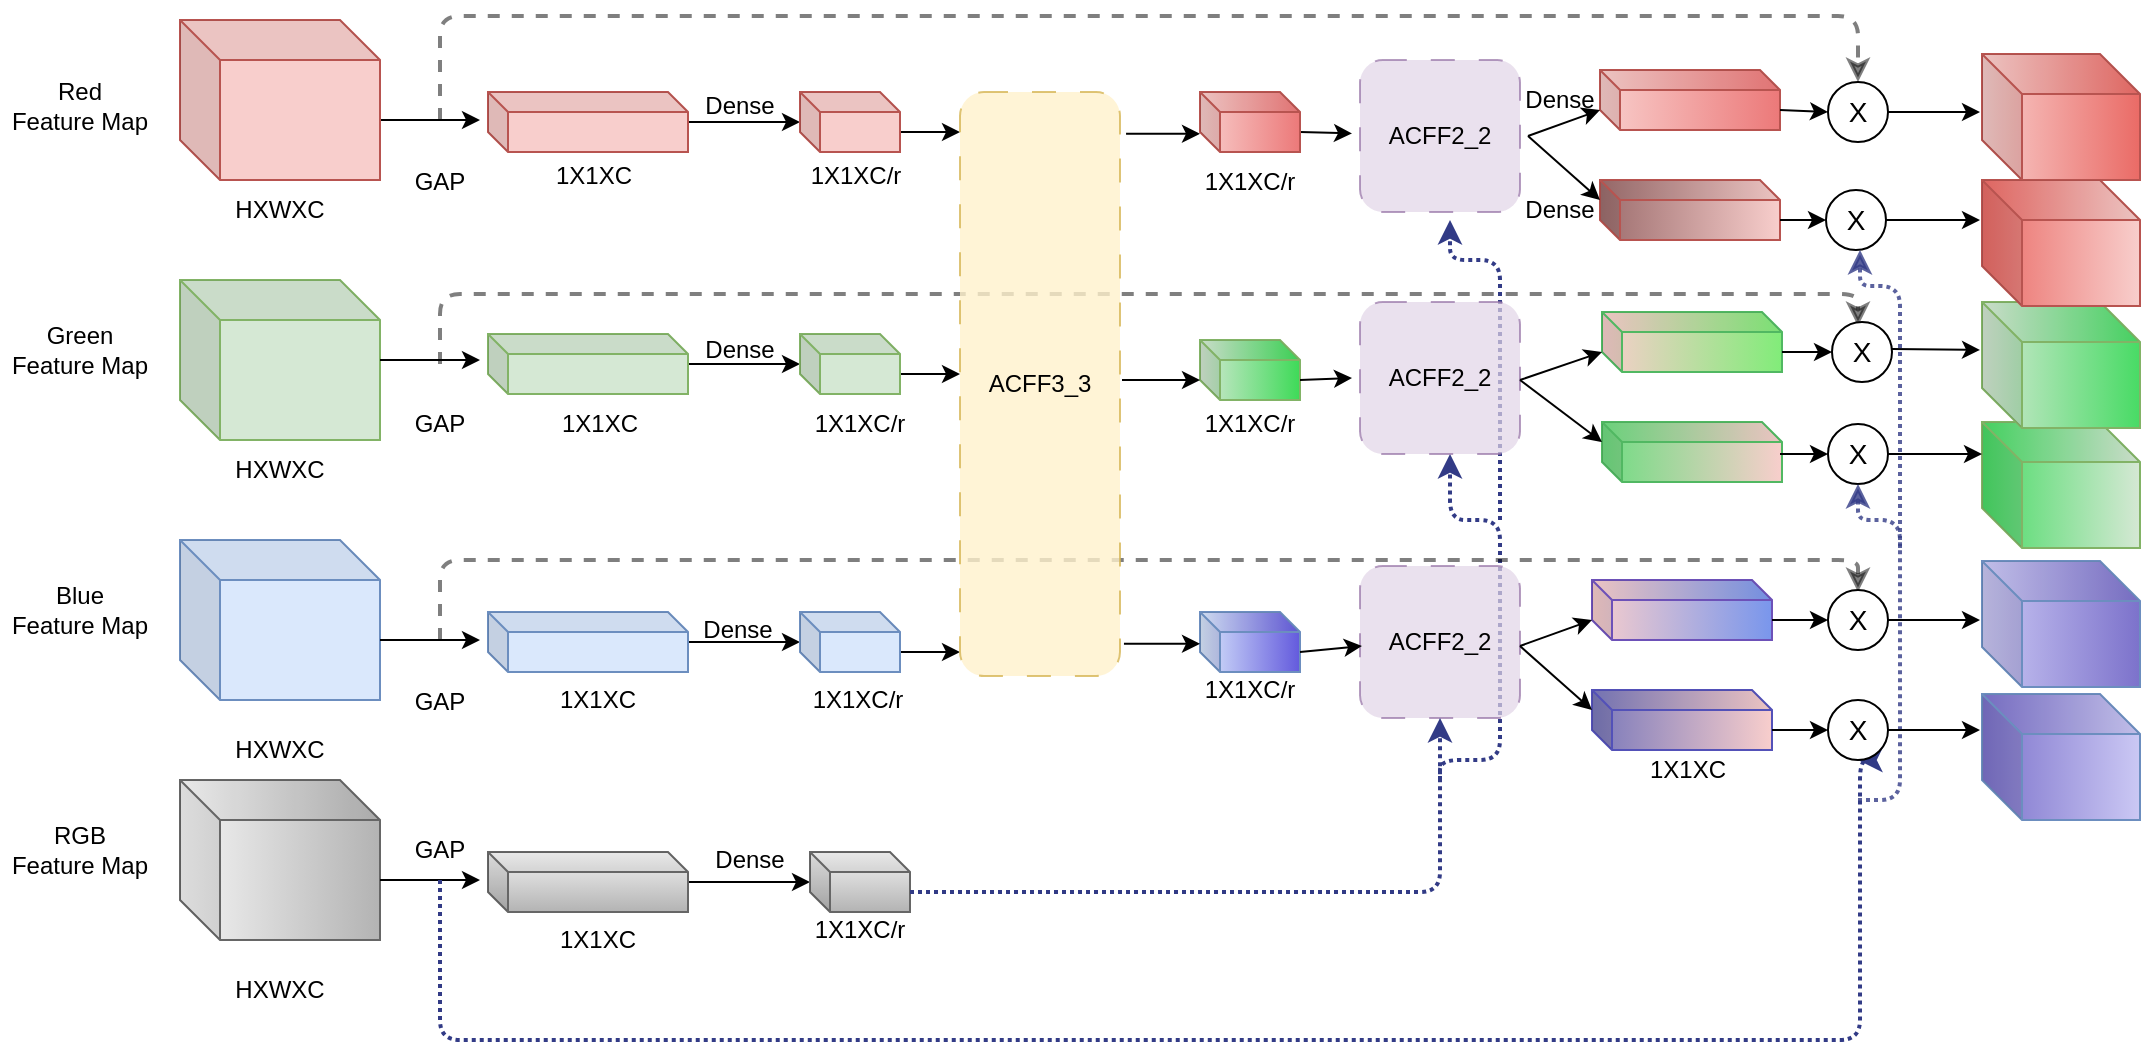 <mxfile version="23.1.5" type="github">
  <diagram name="第 1 页" id="zd1IdeoFLhocnZNeY3mb">
    <mxGraphModel dx="2607" dy="1404" grid="1" gridSize="10" guides="1" tooltips="1" connect="1" arrows="1" fold="1" page="1" pageScale="1" pageWidth="827" pageHeight="1169" math="0" shadow="0">
      <root>
        <mxCell id="0" />
        <mxCell id="1" parent="0" />
        <mxCell id="-HG8dhcyZj5N5Cw7C6Wl-196" value="" style="shape=cube;whiteSpace=wrap;html=1;boundedLbl=1;backgroundOutline=1;darkOpacity=0.05;darkOpacity2=0.1;fillColor=#cbc8f4;strokeColor=#6c8ebf;gradientDirection=west;gradientColor=#7c72cb;" parent="1" vertex="1">
          <mxGeometry x="1021" y="937" width="79" height="63" as="geometry" />
        </mxCell>
        <mxCell id="-HG8dhcyZj5N5Cw7C6Wl-195" value="" style="shape=cube;whiteSpace=wrap;html=1;boundedLbl=1;backgroundOutline=1;darkOpacity=0.05;darkOpacity2=0.1;fillColor=#d5e8d4;strokeColor=#82b366;gradientDirection=west;gradientColor=#48db65;" parent="1" vertex="1">
          <mxGeometry x="1021" y="801" width="79" height="63" as="geometry" />
        </mxCell>
        <mxCell id="-HG8dhcyZj5N5Cw7C6Wl-172" style="edgeStyle=orthogonalEdgeStyle;rounded=1;orthogonalLoop=1;jettySize=auto;html=1;elbow=vertical;endSize=6;strokeWidth=2;strokeColor=#323b86;entryX=0.5;entryY=1;entryDx=0;entryDy=0;dashed=1;dashPattern=1 1;" parent="1" edge="1">
          <mxGeometry relative="1" as="geometry">
            <mxPoint x="755" y="817" as="targetPoint" />
            <mxPoint x="750" y="980" as="sourcePoint" />
            <Array as="points">
              <mxPoint x="750" y="970" />
              <mxPoint x="780" y="970" />
              <mxPoint x="780" y="850" />
              <mxPoint x="755" y="850" />
            </Array>
          </mxGeometry>
        </mxCell>
        <mxCell id="-HG8dhcyZj5N5Cw7C6Wl-174" style="edgeStyle=orthogonalEdgeStyle;rounded=1;orthogonalLoop=1;jettySize=auto;html=1;elbow=vertical;endSize=6;strokeWidth=2;strokeColor=#323b86;dashed=1;dashPattern=1 1;" parent="1" edge="1">
          <mxGeometry relative="1" as="geometry">
            <mxPoint x="755" y="700" as="targetPoint" />
            <mxPoint x="780" y="850" as="sourcePoint" />
            <Array as="points">
              <mxPoint x="780" y="720" />
              <mxPoint x="755" y="720" />
            </Array>
          </mxGeometry>
        </mxCell>
        <mxCell id="-HG8dhcyZj5N5Cw7C6Wl-157" style="edgeStyle=orthogonalEdgeStyle;rounded=1;orthogonalLoop=1;jettySize=auto;html=1;elbow=vertical;entryX=0.5;entryY=0;entryDx=0;entryDy=0;dashed=1;endSize=6;strokeWidth=2;opacity=50;" parent="1" edge="1">
          <mxGeometry relative="1" as="geometry">
            <mxPoint x="959" y="886" as="targetPoint" />
            <mxPoint x="250" y="910" as="sourcePoint" />
            <Array as="points">
              <mxPoint x="250" y="870" />
              <mxPoint x="959" y="870" />
            </Array>
          </mxGeometry>
        </mxCell>
        <mxCell id="-HG8dhcyZj5N5Cw7C6Wl-156" style="edgeStyle=orthogonalEdgeStyle;rounded=1;orthogonalLoop=1;jettySize=auto;html=1;elbow=vertical;entryX=0.5;entryY=0;entryDx=0;entryDy=0;dashed=1;endSize=6;strokeWidth=2;opacity=50;" parent="1" edge="1">
          <mxGeometry relative="1" as="geometry">
            <mxPoint x="959" y="753" as="targetPoint" />
            <mxPoint x="250" y="772" as="sourcePoint" />
            <Array as="points">
              <mxPoint x="250" y="737" />
              <mxPoint x="959" y="737" />
            </Array>
          </mxGeometry>
        </mxCell>
        <mxCell id="-HG8dhcyZj5N5Cw7C6Wl-21" style="edgeStyle=orthogonalEdgeStyle;rounded=0;orthogonalLoop=1;jettySize=auto;html=1;exitX=0;exitY=0;exitDx=100;exitDy=50;exitPerimeter=0;" parent="1" source="-HG8dhcyZj5N5Cw7C6Wl-18" edge="1">
          <mxGeometry relative="1" as="geometry">
            <mxPoint x="270" y="650" as="targetPoint" />
          </mxGeometry>
        </mxCell>
        <mxCell id="-HG8dhcyZj5N5Cw7C6Wl-18" value="" style="shape=cube;whiteSpace=wrap;html=1;boundedLbl=1;backgroundOutline=1;darkOpacity=0.05;darkOpacity2=0.1;fillColor=#f8cecc;strokeColor=#b85450;" parent="1" vertex="1">
          <mxGeometry x="120" y="600" width="100" height="80" as="geometry" />
        </mxCell>
        <mxCell id="-HG8dhcyZj5N5Cw7C6Wl-19" value="" style="shape=cube;whiteSpace=wrap;html=1;boundedLbl=1;backgroundOutline=1;darkOpacity=0.05;darkOpacity2=0.1;fillColor=#d5e8d4;strokeColor=#82b366;" parent="1" vertex="1">
          <mxGeometry x="120" y="730" width="100" height="80" as="geometry" />
        </mxCell>
        <mxCell id="-HG8dhcyZj5N5Cw7C6Wl-20" value="" style="shape=cube;whiteSpace=wrap;html=1;boundedLbl=1;backgroundOutline=1;darkOpacity=0.05;darkOpacity2=0.1;fillColor=#dae8fc;strokeColor=#6c8ebf;" parent="1" vertex="1">
          <mxGeometry x="120" y="860" width="100" height="80" as="geometry" />
        </mxCell>
        <mxCell id="-HG8dhcyZj5N5Cw7C6Wl-23" style="edgeStyle=orthogonalEdgeStyle;rounded=0;orthogonalLoop=1;jettySize=auto;html=1;" parent="1" source="-HG8dhcyZj5N5Cw7C6Wl-19" edge="1">
          <mxGeometry relative="1" as="geometry">
            <mxPoint x="270" y="770" as="targetPoint" />
            <mxPoint x="230" y="660" as="sourcePoint" />
          </mxGeometry>
        </mxCell>
        <mxCell id="-HG8dhcyZj5N5Cw7C6Wl-24" style="edgeStyle=orthogonalEdgeStyle;rounded=0;orthogonalLoop=1;jettySize=auto;html=1;exitX=0;exitY=0;exitDx=100;exitDy=50;exitPerimeter=0;" parent="1" source="-HG8dhcyZj5N5Cw7C6Wl-20" edge="1">
          <mxGeometry relative="1" as="geometry">
            <mxPoint x="270" y="910" as="targetPoint" />
            <mxPoint x="230" y="780" as="sourcePoint" />
          </mxGeometry>
        </mxCell>
        <mxCell id="-HG8dhcyZj5N5Cw7C6Wl-29" value="" style="edgeStyle=orthogonalEdgeStyle;rounded=0;orthogonalLoop=1;jettySize=auto;html=1;" parent="1" source="-HG8dhcyZj5N5Cw7C6Wl-25" target="-HG8dhcyZj5N5Cw7C6Wl-28" edge="1">
          <mxGeometry relative="1" as="geometry" />
        </mxCell>
        <mxCell id="-HG8dhcyZj5N5Cw7C6Wl-25" value="" style="shape=cube;whiteSpace=wrap;html=1;boundedLbl=1;backgroundOutline=1;darkOpacity=0.05;darkOpacity2=0.1;fillColor=#f8cecc;strokeColor=#b85450;size=10;" parent="1" vertex="1">
          <mxGeometry x="274" y="636" width="100" height="30" as="geometry" />
        </mxCell>
        <mxCell id="-HG8dhcyZj5N5Cw7C6Wl-31" value="" style="edgeStyle=orthogonalEdgeStyle;rounded=0;orthogonalLoop=1;jettySize=auto;html=1;" parent="1" source="-HG8dhcyZj5N5Cw7C6Wl-26" target="-HG8dhcyZj5N5Cw7C6Wl-30" edge="1">
          <mxGeometry relative="1" as="geometry" />
        </mxCell>
        <mxCell id="-HG8dhcyZj5N5Cw7C6Wl-26" value="" style="shape=cube;whiteSpace=wrap;html=1;boundedLbl=1;backgroundOutline=1;darkOpacity=0.05;darkOpacity2=0.1;fillColor=#d5e8d4;strokeColor=#82b366;size=10;" parent="1" vertex="1">
          <mxGeometry x="274" y="757" width="100" height="30" as="geometry" />
        </mxCell>
        <mxCell id="-HG8dhcyZj5N5Cw7C6Wl-33" value="" style="edgeStyle=orthogonalEdgeStyle;rounded=0;orthogonalLoop=1;jettySize=auto;html=1;" parent="1" source="-HG8dhcyZj5N5Cw7C6Wl-27" target="-HG8dhcyZj5N5Cw7C6Wl-32" edge="1">
          <mxGeometry relative="1" as="geometry" />
        </mxCell>
        <mxCell id="-HG8dhcyZj5N5Cw7C6Wl-27" value="" style="shape=cube;whiteSpace=wrap;html=1;boundedLbl=1;backgroundOutline=1;darkOpacity=0.05;darkOpacity2=0.1;fillColor=#dae8fc;strokeColor=#6c8ebf;size=10;" parent="1" vertex="1">
          <mxGeometry x="274" y="896" width="100" height="30" as="geometry" />
        </mxCell>
        <mxCell id="-HG8dhcyZj5N5Cw7C6Wl-50" style="edgeStyle=orthogonalEdgeStyle;rounded=0;orthogonalLoop=1;jettySize=auto;html=1;exitX=0;exitY=0;exitDx=50;exitDy=20;exitPerimeter=0;" parent="1" source="-HG8dhcyZj5N5Cw7C6Wl-28" edge="1">
          <mxGeometry relative="1" as="geometry">
            <mxPoint x="510" y="656" as="targetPoint" />
          </mxGeometry>
        </mxCell>
        <mxCell id="-HG8dhcyZj5N5Cw7C6Wl-28" value="" style="shape=cube;whiteSpace=wrap;html=1;boundedLbl=1;backgroundOutline=1;darkOpacity=0.05;darkOpacity2=0.1;fillColor=#f8cecc;strokeColor=#b85450;size=10;" parent="1" vertex="1">
          <mxGeometry x="430" y="636" width="50" height="30" as="geometry" />
        </mxCell>
        <mxCell id="-HG8dhcyZj5N5Cw7C6Wl-51" style="edgeStyle=orthogonalEdgeStyle;rounded=0;orthogonalLoop=1;jettySize=auto;html=1;exitX=0;exitY=0;exitDx=50;exitDy=20;exitPerimeter=0;" parent="1" source="-HG8dhcyZj5N5Cw7C6Wl-30" edge="1">
          <mxGeometry relative="1" as="geometry">
            <mxPoint x="510" y="777" as="targetPoint" />
          </mxGeometry>
        </mxCell>
        <mxCell id="-HG8dhcyZj5N5Cw7C6Wl-30" value="" style="shape=cube;whiteSpace=wrap;html=1;boundedLbl=1;backgroundOutline=1;darkOpacity=0.05;darkOpacity2=0.1;fillColor=#d5e8d4;strokeColor=#82b366;size=10;" parent="1" vertex="1">
          <mxGeometry x="430" y="757" width="50" height="30" as="geometry" />
        </mxCell>
        <mxCell id="-HG8dhcyZj5N5Cw7C6Wl-54" style="edgeStyle=orthogonalEdgeStyle;rounded=0;orthogonalLoop=1;jettySize=auto;html=1;exitX=0;exitY=0;exitDx=50;exitDy=20;exitPerimeter=0;" parent="1" source="-HG8dhcyZj5N5Cw7C6Wl-32" edge="1">
          <mxGeometry relative="1" as="geometry">
            <mxPoint x="510" y="916" as="targetPoint" />
          </mxGeometry>
        </mxCell>
        <mxCell id="-HG8dhcyZj5N5Cw7C6Wl-32" value="" style="shape=cube;whiteSpace=wrap;html=1;boundedLbl=1;backgroundOutline=1;darkOpacity=0.05;darkOpacity2=0.1;fillColor=#dae8fc;strokeColor=#6c8ebf;size=10;" parent="1" vertex="1">
          <mxGeometry x="430" y="896" width="50" height="30" as="geometry" />
        </mxCell>
        <mxCell id="-HG8dhcyZj5N5Cw7C6Wl-34" value="Dense" style="text;strokeColor=none;align=center;fillColor=none;html=1;verticalAlign=middle;whiteSpace=wrap;rounded=0;" parent="1" vertex="1">
          <mxGeometry x="370" y="628" width="60" height="30" as="geometry" />
        </mxCell>
        <mxCell id="-HG8dhcyZj5N5Cw7C6Wl-35" value="Dense" style="text;strokeColor=none;align=center;fillColor=none;html=1;verticalAlign=middle;whiteSpace=wrap;rounded=0;" parent="1" vertex="1">
          <mxGeometry x="370" y="750" width="60" height="30" as="geometry" />
        </mxCell>
        <mxCell id="-HG8dhcyZj5N5Cw7C6Wl-36" value="Dense" style="text;strokeColor=none;align=center;fillColor=none;html=1;verticalAlign=middle;whiteSpace=wrap;rounded=0;" parent="1" vertex="1">
          <mxGeometry x="369" y="890" width="60" height="30" as="geometry" />
        </mxCell>
        <mxCell id="-HG8dhcyZj5N5Cw7C6Wl-37" value="GAP" style="text;strokeColor=none;align=center;fillColor=none;html=1;verticalAlign=middle;whiteSpace=wrap;rounded=0;" parent="1" vertex="1">
          <mxGeometry x="220" y="926" width="60" height="30" as="geometry" />
        </mxCell>
        <mxCell id="-HG8dhcyZj5N5Cw7C6Wl-38" value="GAP" style="text;strokeColor=none;align=center;fillColor=none;html=1;verticalAlign=middle;whiteSpace=wrap;rounded=0;" parent="1" vertex="1">
          <mxGeometry x="220" y="787" width="60" height="30" as="geometry" />
        </mxCell>
        <mxCell id="-HG8dhcyZj5N5Cw7C6Wl-39" value="GAP" style="text;strokeColor=none;align=center;fillColor=none;html=1;verticalAlign=middle;whiteSpace=wrap;rounded=0;" parent="1" vertex="1">
          <mxGeometry x="220" y="666" width="60" height="30" as="geometry" />
        </mxCell>
        <mxCell id="-HG8dhcyZj5N5Cw7C6Wl-40" value="HXWXC" style="text;strokeColor=none;align=center;fillColor=none;html=1;verticalAlign=middle;whiteSpace=wrap;rounded=0;" parent="1" vertex="1">
          <mxGeometry x="140" y="950" width="60" height="30" as="geometry" />
        </mxCell>
        <mxCell id="-HG8dhcyZj5N5Cw7C6Wl-41" value="HXWXC" style="text;strokeColor=none;align=center;fillColor=none;html=1;verticalAlign=middle;whiteSpace=wrap;rounded=0;" parent="1" vertex="1">
          <mxGeometry x="140" y="810" width="60" height="30" as="geometry" />
        </mxCell>
        <mxCell id="-HG8dhcyZj5N5Cw7C6Wl-42" value="HXWXC" style="text;strokeColor=none;align=center;fillColor=none;html=1;verticalAlign=middle;whiteSpace=wrap;rounded=0;" parent="1" vertex="1">
          <mxGeometry x="140" y="680" width="60" height="30" as="geometry" />
        </mxCell>
        <mxCell id="-HG8dhcyZj5N5Cw7C6Wl-43" value="1X1XC" style="text;strokeColor=none;align=center;fillColor=none;html=1;verticalAlign=middle;whiteSpace=wrap;rounded=0;" parent="1" vertex="1">
          <mxGeometry x="299" y="925" width="60" height="30" as="geometry" />
        </mxCell>
        <mxCell id="-HG8dhcyZj5N5Cw7C6Wl-44" value="1X1XC" style="text;strokeColor=none;align=center;fillColor=none;html=1;verticalAlign=middle;whiteSpace=wrap;rounded=0;" parent="1" vertex="1">
          <mxGeometry x="297" y="663" width="60" height="30" as="geometry" />
        </mxCell>
        <mxCell id="-HG8dhcyZj5N5Cw7C6Wl-45" value="1X1XC" style="text;strokeColor=none;align=center;fillColor=none;html=1;verticalAlign=middle;whiteSpace=wrap;rounded=0;" parent="1" vertex="1">
          <mxGeometry x="300" y="787" width="60" height="30" as="geometry" />
        </mxCell>
        <mxCell id="-HG8dhcyZj5N5Cw7C6Wl-46" value="1X1XC/r" style="text;strokeColor=none;align=center;fillColor=none;html=1;verticalAlign=middle;whiteSpace=wrap;rounded=0;" parent="1" vertex="1">
          <mxGeometry x="428" y="663" width="60" height="30" as="geometry" />
        </mxCell>
        <mxCell id="-HG8dhcyZj5N5Cw7C6Wl-47" value="1X1XC/r" style="text;strokeColor=none;align=center;fillColor=none;html=1;verticalAlign=middle;whiteSpace=wrap;rounded=0;" parent="1" vertex="1">
          <mxGeometry x="429" y="925" width="60" height="30" as="geometry" />
        </mxCell>
        <mxCell id="-HG8dhcyZj5N5Cw7C6Wl-48" value="1X1XC/r" style="text;strokeColor=none;align=center;fillColor=none;html=1;verticalAlign=middle;whiteSpace=wrap;rounded=0;" parent="1" vertex="1">
          <mxGeometry x="430" y="787" width="60" height="30" as="geometry" />
        </mxCell>
        <mxCell id="-HG8dhcyZj5N5Cw7C6Wl-55" value="ACFF3_3" style="rounded=1;whiteSpace=wrap;html=1;dashed=1;dashPattern=12 12;fillColor=#fff2cc;strokeColor=#d6b656;strokeWidth=1;perimeterSpacing=4;opacity=80;" parent="1" vertex="1">
          <mxGeometry x="510" y="636" width="80" height="292" as="geometry" />
        </mxCell>
        <mxCell id="-HG8dhcyZj5N5Cw7C6Wl-56" value="" style="shape=cube;whiteSpace=wrap;html=1;boundedLbl=1;backgroundOutline=1;darkOpacity=0.05;darkOpacity2=0.1;gradientDirection=east;fillColor=#f5f5f5;strokeColor=#666666;gradientColor=#b3b3b3;" parent="1" vertex="1">
          <mxGeometry x="120" y="980" width="100" height="80" as="geometry" />
        </mxCell>
        <mxCell id="-HG8dhcyZj5N5Cw7C6Wl-57" style="edgeStyle=orthogonalEdgeStyle;rounded=0;orthogonalLoop=1;jettySize=auto;html=1;exitX=0;exitY=0;exitDx=100;exitDy=50;exitPerimeter=0;" parent="1" source="-HG8dhcyZj5N5Cw7C6Wl-56" edge="1">
          <mxGeometry relative="1" as="geometry">
            <mxPoint x="270" y="1030" as="targetPoint" />
            <mxPoint x="230" y="900" as="sourcePoint" />
          </mxGeometry>
        </mxCell>
        <mxCell id="-HG8dhcyZj5N5Cw7C6Wl-58" value="" style="edgeStyle=orthogonalEdgeStyle;rounded=0;orthogonalLoop=1;jettySize=auto;html=1;" parent="1" source="-HG8dhcyZj5N5Cw7C6Wl-59" target="-HG8dhcyZj5N5Cw7C6Wl-61" edge="1">
          <mxGeometry relative="1" as="geometry" />
        </mxCell>
        <mxCell id="-HG8dhcyZj5N5Cw7C6Wl-59" value="" style="shape=cube;whiteSpace=wrap;html=1;boundedLbl=1;backgroundOutline=1;darkOpacity=0.05;darkOpacity2=0.1;fillColor=#f5f5f5;strokeColor=#666666;size=10;gradientColor=#b3b3b3;" parent="1" vertex="1">
          <mxGeometry x="274" y="1016" width="100" height="30" as="geometry" />
        </mxCell>
        <mxCell id="-HG8dhcyZj5N5Cw7C6Wl-61" value="" style="shape=cube;whiteSpace=wrap;html=1;boundedLbl=1;backgroundOutline=1;darkOpacity=0.05;darkOpacity2=0.1;fillColor=#f5f5f5;strokeColor=#666666;size=10;gradientColor=#b3b3b3;" parent="1" vertex="1">
          <mxGeometry x="435" y="1016" width="50" height="30" as="geometry" />
        </mxCell>
        <mxCell id="-HG8dhcyZj5N5Cw7C6Wl-62" value="Dense" style="text;strokeColor=none;align=center;fillColor=none;html=1;verticalAlign=middle;whiteSpace=wrap;rounded=0;" parent="1" vertex="1">
          <mxGeometry x="375" y="1005" width="60" height="30" as="geometry" />
        </mxCell>
        <mxCell id="-HG8dhcyZj5N5Cw7C6Wl-63" value="GAP" style="text;strokeColor=none;align=center;fillColor=none;html=1;verticalAlign=middle;whiteSpace=wrap;rounded=0;" parent="1" vertex="1">
          <mxGeometry x="220" y="1000" width="60" height="30" as="geometry" />
        </mxCell>
        <mxCell id="-HG8dhcyZj5N5Cw7C6Wl-64" value="HXWXC" style="text;strokeColor=none;align=center;fillColor=none;html=1;verticalAlign=middle;whiteSpace=wrap;rounded=0;" parent="1" vertex="1">
          <mxGeometry x="140" y="1070" width="60" height="30" as="geometry" />
        </mxCell>
        <mxCell id="-HG8dhcyZj5N5Cw7C6Wl-65" value="1X1XC" style="text;strokeColor=none;align=center;fillColor=none;html=1;verticalAlign=middle;whiteSpace=wrap;rounded=0;" parent="1" vertex="1">
          <mxGeometry x="299" y="1045" width="60" height="30" as="geometry" />
        </mxCell>
        <mxCell id="-HG8dhcyZj5N5Cw7C6Wl-66" value="1X1XC/r" style="text;strokeColor=none;align=center;fillColor=none;html=1;verticalAlign=middle;whiteSpace=wrap;rounded=0;" parent="1" vertex="1">
          <mxGeometry x="430" y="1040" width="60" height="30" as="geometry" />
        </mxCell>
        <mxCell id="-HG8dhcyZj5N5Cw7C6Wl-71" value="Red&lt;br&gt;Feature Map" style="text;strokeColor=none;align=center;fillColor=none;html=1;verticalAlign=middle;whiteSpace=wrap;rounded=0;" parent="1" vertex="1">
          <mxGeometry x="30" y="628" width="80" height="30" as="geometry" />
        </mxCell>
        <mxCell id="-HG8dhcyZj5N5Cw7C6Wl-72" value="Green&lt;br&gt;Feature Map" style="text;strokeColor=none;align=center;fillColor=none;html=1;verticalAlign=middle;whiteSpace=wrap;rounded=0;" parent="1" vertex="1">
          <mxGeometry x="30" y="750" width="80" height="30" as="geometry" />
        </mxCell>
        <mxCell id="-HG8dhcyZj5N5Cw7C6Wl-73" value="Blue&lt;br&gt;Feature Map" style="text;strokeColor=none;align=center;fillColor=none;html=1;verticalAlign=middle;whiteSpace=wrap;rounded=0;" parent="1" vertex="1">
          <mxGeometry x="30" y="880" width="80" height="30" as="geometry" />
        </mxCell>
        <mxCell id="-HG8dhcyZj5N5Cw7C6Wl-74" value="RGB&lt;br&gt;Feature Map" style="text;strokeColor=none;align=center;fillColor=none;html=1;verticalAlign=middle;whiteSpace=wrap;rounded=0;" parent="1" vertex="1">
          <mxGeometry x="30" y="1000" width="80" height="30" as="geometry" />
        </mxCell>
        <mxCell id="-HG8dhcyZj5N5Cw7C6Wl-104" style="edgeStyle=none;rounded=0;orthogonalLoop=1;jettySize=auto;html=1;exitX=0;exitY=0;exitDx=50;exitDy=20;exitPerimeter=0;" parent="1" source="-HG8dhcyZj5N5Cw7C6Wl-75" target="-HG8dhcyZj5N5Cw7C6Wl-88" edge="1">
          <mxGeometry relative="1" as="geometry" />
        </mxCell>
        <mxCell id="-HG8dhcyZj5N5Cw7C6Wl-75" value="" style="shape=cube;whiteSpace=wrap;html=1;boundedLbl=1;backgroundOutline=1;darkOpacity=0.05;darkOpacity2=0.1;fillColor=#f8cecc;strokeColor=#b85450;size=10;gradientColor=#ec7979;gradientDirection=east;" parent="1" vertex="1">
          <mxGeometry x="630" y="636" width="50" height="30" as="geometry" />
        </mxCell>
        <mxCell id="-HG8dhcyZj5N5Cw7C6Wl-78" value="" style="shape=cube;whiteSpace=wrap;html=1;boundedLbl=1;backgroundOutline=1;darkOpacity=0.05;darkOpacity2=0.1;fillColor=#d5e8d4;strokeColor=#82b366;size=10;gradientColor=#3eda58;gradientDirection=east;" parent="1" vertex="1">
          <mxGeometry x="630" y="760" width="50" height="30" as="geometry" />
        </mxCell>
        <mxCell id="-HG8dhcyZj5N5Cw7C6Wl-79" value="" style="shape=cube;whiteSpace=wrap;html=1;boundedLbl=1;backgroundOutline=1;darkOpacity=0.05;darkOpacity2=0.1;fillColor=#dae8fc;strokeColor=#6c8ebf;size=10;gradientColor=#635add;gradientDirection=east;" parent="1" vertex="1">
          <mxGeometry x="630" y="896" width="50" height="30" as="geometry" />
        </mxCell>
        <mxCell id="-HG8dhcyZj5N5Cw7C6Wl-81" style="edgeStyle=orthogonalEdgeStyle;rounded=0;orthogonalLoop=1;jettySize=auto;html=1;exitX=0.977;exitY=0.933;exitDx=0;exitDy=0;exitPerimeter=0;entryX=0;entryY=0.5;entryDx=0;entryDy=0;entryPerimeter=0;" parent="1" source="-HG8dhcyZj5N5Cw7C6Wl-55" target="-HG8dhcyZj5N5Cw7C6Wl-79" edge="1">
          <mxGeometry relative="1" as="geometry">
            <mxPoint x="520" y="926" as="targetPoint" />
            <mxPoint x="490" y="926" as="sourcePoint" />
          </mxGeometry>
        </mxCell>
        <mxCell id="-HG8dhcyZj5N5Cw7C6Wl-85" style="edgeStyle=orthogonalEdgeStyle;rounded=0;orthogonalLoop=1;jettySize=auto;html=1;exitX=0.989;exitY=0.083;exitDx=0;exitDy=0;exitPerimeter=0;entryX=0;entryY=0;entryDx=0;entryDy=20;entryPerimeter=0;" parent="1" source="-HG8dhcyZj5N5Cw7C6Wl-55" target="-HG8dhcyZj5N5Cw7C6Wl-75" edge="1">
          <mxGeometry relative="1" as="geometry">
            <mxPoint x="630" y="921" as="targetPoint" />
            <mxPoint x="602" y="922" as="sourcePoint" />
          </mxGeometry>
        </mxCell>
        <mxCell id="-HG8dhcyZj5N5Cw7C6Wl-87" value="" style="endArrow=classic;html=1;rounded=0;entryX=0;entryY=0;entryDx=0;entryDy=20;entryPerimeter=0;" parent="1" target="-HG8dhcyZj5N5Cw7C6Wl-78" edge="1">
          <mxGeometry width="50" height="50" relative="1" as="geometry">
            <mxPoint x="591" y="780" as="sourcePoint" />
            <mxPoint x="630" y="766" as="targetPoint" />
          </mxGeometry>
        </mxCell>
        <mxCell id="-HG8dhcyZj5N5Cw7C6Wl-88" value="ACFF2_2" style="rounded=1;whiteSpace=wrap;html=1;dashed=1;dashPattern=12 12;fillColor=#e1d5e7;strokeColor=#9673a6;strokeWidth=1;perimeterSpacing=4;opacity=70;" parent="1" vertex="1">
          <mxGeometry x="710" y="620" width="80" height="76" as="geometry" />
        </mxCell>
        <mxCell id="-HG8dhcyZj5N5Cw7C6Wl-102" value="ACFF2_2" style="rounded=1;whiteSpace=wrap;html=1;dashed=1;dashPattern=12 12;fillColor=#e1d5e7;strokeColor=#9673a6;strokeWidth=1;perimeterSpacing=4;opacity=70;" parent="1" vertex="1">
          <mxGeometry x="710" y="873" width="80" height="76" as="geometry" />
        </mxCell>
        <mxCell id="-HG8dhcyZj5N5Cw7C6Wl-103" value="ACFF2_2" style="rounded=1;whiteSpace=wrap;html=1;dashed=1;dashPattern=12 12;fillColor=#e1d5e7;strokeColor=#9673a6;strokeWidth=1;perimeterSpacing=4;opacity=70;" parent="1" vertex="1">
          <mxGeometry x="710" y="741" width="80" height="76" as="geometry" />
        </mxCell>
        <mxCell id="-HG8dhcyZj5N5Cw7C6Wl-106" style="edgeStyle=none;rounded=0;orthogonalLoop=1;jettySize=auto;html=1;exitX=0;exitY=0;exitDx=50;exitDy=20;exitPerimeter=0;entryX=0;entryY=0.5;entryDx=0;entryDy=0;" parent="1" source="-HG8dhcyZj5N5Cw7C6Wl-78" target="-HG8dhcyZj5N5Cw7C6Wl-103" edge="1">
          <mxGeometry relative="1" as="geometry">
            <mxPoint x="690" y="666" as="sourcePoint" />
            <mxPoint x="716" y="667" as="targetPoint" />
          </mxGeometry>
        </mxCell>
        <mxCell id="-HG8dhcyZj5N5Cw7C6Wl-107" style="edgeStyle=none;rounded=0;orthogonalLoop=1;jettySize=auto;html=1;exitX=0;exitY=0;exitDx=50;exitDy=20;exitPerimeter=0;" parent="1" source="-HG8dhcyZj5N5Cw7C6Wl-79" edge="1">
          <mxGeometry relative="1" as="geometry">
            <mxPoint x="700" y="676" as="sourcePoint" />
            <mxPoint x="711" y="913" as="targetPoint" />
          </mxGeometry>
        </mxCell>
        <mxCell id="-HG8dhcyZj5N5Cw7C6Wl-118" value="" style="shape=cube;whiteSpace=wrap;html=1;boundedLbl=1;backgroundOutline=1;darkOpacity=0.05;darkOpacity2=0.1;fillColor=#f8cecc;strokeColor=#b85450;size=10;gradientColor=#ec7979;gradientDirection=east;" parent="1" vertex="1">
          <mxGeometry x="830" y="625" width="90" height="30" as="geometry" />
        </mxCell>
        <mxCell id="-HG8dhcyZj5N5Cw7C6Wl-119" value="&lt;font style=&quot;font-size: 14px;&quot;&gt;X&lt;/font&gt;" style="ellipse;whiteSpace=wrap;html=1;aspect=fixed;" parent="1" vertex="1">
          <mxGeometry x="944" y="631" width="30" height="30" as="geometry" />
        </mxCell>
        <mxCell id="-HG8dhcyZj5N5Cw7C6Wl-120" value="" style="shape=cube;whiteSpace=wrap;html=1;boundedLbl=1;backgroundOutline=1;darkOpacity=0.05;darkOpacity2=0.1;fillColor=#f8cecc;strokeColor=#b85450;size=10;gradientColor=#9c6d6d;gradientDirection=west;" parent="1" vertex="1">
          <mxGeometry x="830" y="680" width="90" height="30" as="geometry" />
        </mxCell>
        <mxCell id="-HG8dhcyZj5N5Cw7C6Wl-121" value="" style="endArrow=classic;html=1;rounded=0;elbow=vertical;exitX=1;exitY=0.5;exitDx=0;exitDy=0;entryX=0;entryY=0;entryDx=0;entryDy=20;entryPerimeter=0;" parent="1" source="-HG8dhcyZj5N5Cw7C6Wl-88" target="-HG8dhcyZj5N5Cw7C6Wl-118" edge="1">
          <mxGeometry width="50" height="50" relative="1" as="geometry">
            <mxPoint x="950" y="870" as="sourcePoint" />
            <mxPoint x="1000" y="820" as="targetPoint" />
          </mxGeometry>
        </mxCell>
        <mxCell id="-HG8dhcyZj5N5Cw7C6Wl-122" value="" style="endArrow=classic;html=1;rounded=0;elbow=vertical;entryX=0;entryY=0;entryDx=0;entryDy=10;entryPerimeter=0;exitX=1;exitY=0.5;exitDx=0;exitDy=0;" parent="1" source="-HG8dhcyZj5N5Cw7C6Wl-88" target="-HG8dhcyZj5N5Cw7C6Wl-120" edge="1">
          <mxGeometry width="50" height="50" relative="1" as="geometry">
            <mxPoint x="800" y="660" as="sourcePoint" />
            <mxPoint x="840" y="655" as="targetPoint" />
          </mxGeometry>
        </mxCell>
        <mxCell id="-HG8dhcyZj5N5Cw7C6Wl-123" value="1X1XC/r" style="text;strokeColor=none;align=center;fillColor=none;html=1;verticalAlign=middle;whiteSpace=wrap;rounded=0;" parent="1" vertex="1">
          <mxGeometry x="625" y="666" width="60" height="30" as="geometry" />
        </mxCell>
        <mxCell id="-HG8dhcyZj5N5Cw7C6Wl-124" value="1X1XC/r" style="text;strokeColor=none;align=center;fillColor=none;html=1;verticalAlign=middle;whiteSpace=wrap;rounded=0;" parent="1" vertex="1">
          <mxGeometry x="625" y="787" width="60" height="30" as="geometry" />
        </mxCell>
        <mxCell id="-HG8dhcyZj5N5Cw7C6Wl-125" value="1X1XC/r" style="text;strokeColor=none;align=center;fillColor=none;html=1;verticalAlign=middle;whiteSpace=wrap;rounded=0;" parent="1" vertex="1">
          <mxGeometry x="625" y="920" width="60" height="30" as="geometry" />
        </mxCell>
        <mxCell id="-HG8dhcyZj5N5Cw7C6Wl-129" value="Dense" style="text;strokeColor=none;align=center;fillColor=none;html=1;verticalAlign=middle;whiteSpace=wrap;rounded=0;" parent="1" vertex="1">
          <mxGeometry x="780" y="625" width="60" height="30" as="geometry" />
        </mxCell>
        <mxCell id="-HG8dhcyZj5N5Cw7C6Wl-130" value="Dense" style="text;strokeColor=none;align=center;fillColor=none;html=1;verticalAlign=middle;whiteSpace=wrap;rounded=0;" parent="1" vertex="1">
          <mxGeometry x="780" y="680" width="60" height="30" as="geometry" />
        </mxCell>
        <mxCell id="-HG8dhcyZj5N5Cw7C6Wl-131" value="" style="endArrow=classic;html=1;rounded=0;elbow=vertical;exitX=0;exitY=0;exitDx=90;exitDy=20;exitPerimeter=0;entryX=0;entryY=0.5;entryDx=0;entryDy=0;" parent="1" source="-HG8dhcyZj5N5Cw7C6Wl-118" target="-HG8dhcyZj5N5Cw7C6Wl-119" edge="1">
          <mxGeometry width="50" height="50" relative="1" as="geometry">
            <mxPoint x="910" y="850" as="sourcePoint" />
            <mxPoint x="960" y="800" as="targetPoint" />
          </mxGeometry>
        </mxCell>
        <mxCell id="-HG8dhcyZj5N5Cw7C6Wl-132" value="" style="shape=cube;whiteSpace=wrap;html=1;boundedLbl=1;backgroundOutline=1;darkOpacity=0.05;darkOpacity2=0.1;fillColor=#f8cecc;strokeColor=#51b862;size=10;gradientColor=#81ec79;gradientDirection=east;" parent="1" vertex="1">
          <mxGeometry x="831" y="746" width="90" height="30" as="geometry" />
        </mxCell>
        <mxCell id="-HG8dhcyZj5N5Cw7C6Wl-133" value="&lt;font style=&quot;font-size: 14px;&quot;&gt;X&lt;/font&gt;" style="ellipse;whiteSpace=wrap;html=1;aspect=fixed;" parent="1" vertex="1">
          <mxGeometry x="946" y="751" width="30" height="30" as="geometry" />
        </mxCell>
        <mxCell id="-HG8dhcyZj5N5Cw7C6Wl-134" value="" style="shape=cube;whiteSpace=wrap;html=1;boundedLbl=1;backgroundOutline=1;darkOpacity=0.05;darkOpacity2=0.1;fillColor=#f8cecc;strokeColor=#51b862;size=10;gradientColor=#6fdc81;gradientDirection=west;" parent="1" vertex="1">
          <mxGeometry x="831" y="801" width="90" height="30" as="geometry" />
        </mxCell>
        <mxCell id="-HG8dhcyZj5N5Cw7C6Wl-135" value="" style="endArrow=classic;html=1;rounded=0;elbow=vertical;exitX=1;exitY=0.5;exitDx=0;exitDy=0;entryX=0;entryY=0;entryDx=0;entryDy=20;entryPerimeter=0;" parent="1" target="-HG8dhcyZj5N5Cw7C6Wl-132" edge="1">
          <mxGeometry width="50" height="50" relative="1" as="geometry">
            <mxPoint x="790" y="780" as="sourcePoint" />
            <mxPoint x="996" y="942" as="targetPoint" />
          </mxGeometry>
        </mxCell>
        <mxCell id="-HG8dhcyZj5N5Cw7C6Wl-136" value="" style="endArrow=classic;html=1;rounded=0;elbow=vertical;entryX=0;entryY=0;entryDx=0;entryDy=10;entryPerimeter=0;exitX=1;exitY=0.5;exitDx=0;exitDy=0;" parent="1" target="-HG8dhcyZj5N5Cw7C6Wl-134" edge="1">
          <mxGeometry width="50" height="50" relative="1" as="geometry">
            <mxPoint x="790" y="780" as="sourcePoint" />
            <mxPoint x="836" y="777" as="targetPoint" />
          </mxGeometry>
        </mxCell>
        <mxCell id="-HG8dhcyZj5N5Cw7C6Wl-139" value="" style="endArrow=classic;html=1;rounded=0;elbow=vertical;exitX=0;exitY=0;exitDx=90;exitDy=20;exitPerimeter=0;entryX=0;entryY=0.5;entryDx=0;entryDy=0;" parent="1" source="-HG8dhcyZj5N5Cw7C6Wl-132" target="-HG8dhcyZj5N5Cw7C6Wl-133" edge="1">
          <mxGeometry width="50" height="50" relative="1" as="geometry">
            <mxPoint x="906" y="972" as="sourcePoint" />
            <mxPoint x="956" y="922" as="targetPoint" />
          </mxGeometry>
        </mxCell>
        <mxCell id="-HG8dhcyZj5N5Cw7C6Wl-148" value="" style="shape=cube;whiteSpace=wrap;html=1;boundedLbl=1;backgroundOutline=1;darkOpacity=0.05;darkOpacity2=0.1;fillColor=#f8cecc;strokeColor=#6d51b8;size=10;gradientColor=#7996ec;gradientDirection=east;" parent="1" vertex="1">
          <mxGeometry x="826" y="880" width="90" height="30" as="geometry" />
        </mxCell>
        <mxCell id="-HG8dhcyZj5N5Cw7C6Wl-149" value="&lt;font style=&quot;font-size: 14px;&quot;&gt;X&lt;/font&gt;" style="ellipse;whiteSpace=wrap;html=1;aspect=fixed;" parent="1" vertex="1">
          <mxGeometry x="944" y="885" width="30" height="30" as="geometry" />
        </mxCell>
        <mxCell id="-HG8dhcyZj5N5Cw7C6Wl-150" value="" style="shape=cube;whiteSpace=wrap;html=1;boundedLbl=1;backgroundOutline=1;darkOpacity=0.05;darkOpacity2=0.1;fillColor=#f8cecc;strokeColor=#5351b8;size=10;gradientColor=#7978ba;gradientDirection=west;" parent="1" vertex="1">
          <mxGeometry x="826" y="935" width="90" height="30" as="geometry" />
        </mxCell>
        <mxCell id="-HG8dhcyZj5N5Cw7C6Wl-151" value="" style="endArrow=classic;html=1;rounded=0;elbow=vertical;exitX=1;exitY=0.5;exitDx=0;exitDy=0;entryX=0;entryY=0;entryDx=0;entryDy=20;entryPerimeter=0;" parent="1" target="-HG8dhcyZj5N5Cw7C6Wl-148" edge="1">
          <mxGeometry width="50" height="50" relative="1" as="geometry">
            <mxPoint x="790" y="913" as="sourcePoint" />
            <mxPoint x="996" y="1075" as="targetPoint" />
          </mxGeometry>
        </mxCell>
        <mxCell id="-HG8dhcyZj5N5Cw7C6Wl-152" value="" style="endArrow=classic;html=1;rounded=0;elbow=vertical;entryX=0;entryY=0;entryDx=0;entryDy=10;entryPerimeter=0;exitX=1;exitY=0.5;exitDx=0;exitDy=0;" parent="1" target="-HG8dhcyZj5N5Cw7C6Wl-150" edge="1">
          <mxGeometry width="50" height="50" relative="1" as="geometry">
            <mxPoint x="790" y="913" as="sourcePoint" />
            <mxPoint x="836" y="910" as="targetPoint" />
          </mxGeometry>
        </mxCell>
        <mxCell id="-HG8dhcyZj5N5Cw7C6Wl-154" value="1X1XC" style="text;strokeColor=none;align=center;fillColor=none;html=1;verticalAlign=middle;whiteSpace=wrap;rounded=0;" parent="1" vertex="1">
          <mxGeometry x="844" y="960" width="60" height="30" as="geometry" />
        </mxCell>
        <mxCell id="-HG8dhcyZj5N5Cw7C6Wl-155" value="" style="endArrow=classic;html=1;rounded=0;elbow=vertical;exitX=0;exitY=0;exitDx=90;exitDy=20;exitPerimeter=0;entryX=0;entryY=0.5;entryDx=0;entryDy=0;" parent="1" source="-HG8dhcyZj5N5Cw7C6Wl-148" target="-HG8dhcyZj5N5Cw7C6Wl-149" edge="1">
          <mxGeometry width="50" height="50" relative="1" as="geometry">
            <mxPoint x="906" y="1105" as="sourcePoint" />
            <mxPoint x="956" y="1055" as="targetPoint" />
          </mxGeometry>
        </mxCell>
        <mxCell id="-HG8dhcyZj5N5Cw7C6Wl-159" style="edgeStyle=orthogonalEdgeStyle;rounded=1;orthogonalLoop=1;jettySize=auto;html=1;elbow=vertical;entryX=0.5;entryY=0;entryDx=0;entryDy=0;dashed=1;endSize=6;strokeWidth=2;opacity=50;" parent="1" edge="1">
          <mxGeometry relative="1" as="geometry">
            <mxPoint x="959" y="631" as="targetPoint" />
            <mxPoint x="250" y="650" as="sourcePoint" />
            <Array as="points">
              <mxPoint x="250" y="598" />
              <mxPoint x="959" y="598" />
            </Array>
          </mxGeometry>
        </mxCell>
        <mxCell id="-HG8dhcyZj5N5Cw7C6Wl-160" style="edgeStyle=orthogonalEdgeStyle;rounded=1;orthogonalLoop=1;jettySize=auto;html=1;elbow=vertical;endSize=6;strokeWidth=2;entryX=0.5;entryY=1;entryDx=0;entryDy=0;strokeColor=#323b86;dashed=1;dashPattern=1 1;" parent="1" target="-HG8dhcyZj5N5Cw7C6Wl-163" edge="1">
          <mxGeometry relative="1" as="geometry">
            <mxPoint x="960" y="1010" as="targetPoint" />
            <mxPoint x="250" y="1030" as="sourcePoint" />
            <Array as="points">
              <mxPoint x="250" y="1110" />
              <mxPoint x="960" y="1110" />
            </Array>
          </mxGeometry>
        </mxCell>
        <mxCell id="-HG8dhcyZj5N5Cw7C6Wl-161" value="&lt;font style=&quot;font-size: 14px;&quot;&gt;X&lt;/font&gt;" style="ellipse;whiteSpace=wrap;html=1;aspect=fixed;" parent="1" vertex="1">
          <mxGeometry x="943" y="685" width="30" height="30" as="geometry" />
        </mxCell>
        <mxCell id="-HG8dhcyZj5N5Cw7C6Wl-162" value="&lt;font style=&quot;font-size: 14px;&quot;&gt;X&lt;/font&gt;" style="ellipse;whiteSpace=wrap;html=1;aspect=fixed;" parent="1" vertex="1">
          <mxGeometry x="944" y="802" width="30" height="30" as="geometry" />
        </mxCell>
        <mxCell id="-HG8dhcyZj5N5Cw7C6Wl-163" value="&lt;font style=&quot;font-size: 14px;&quot;&gt;X&lt;/font&gt;" style="ellipse;whiteSpace=wrap;html=1;aspect=fixed;" parent="1" vertex="1">
          <mxGeometry x="944" y="940" width="30" height="30" as="geometry" />
        </mxCell>
        <mxCell id="-HG8dhcyZj5N5Cw7C6Wl-164" value="" style="endArrow=classic;html=1;rounded=0;elbow=vertical;exitX=0;exitY=0;exitDx=90;exitDy=20;exitPerimeter=0;entryX=0;entryY=0.5;entryDx=0;entryDy=0;" parent="1" source="-HG8dhcyZj5N5Cw7C6Wl-120" target="-HG8dhcyZj5N5Cw7C6Wl-161" edge="1">
          <mxGeometry width="50" height="50" relative="1" as="geometry">
            <mxPoint x="926" y="910" as="sourcePoint" />
            <mxPoint x="954" y="910" as="targetPoint" />
          </mxGeometry>
        </mxCell>
        <mxCell id="-HG8dhcyZj5N5Cw7C6Wl-165" value="" style="endArrow=classic;html=1;rounded=0;elbow=vertical;entryX=0;entryY=0.5;entryDx=0;entryDy=0;" parent="1" edge="1">
          <mxGeometry width="50" height="50" relative="1" as="geometry">
            <mxPoint x="920" y="817" as="sourcePoint" />
            <mxPoint x="944" y="817" as="targetPoint" />
          </mxGeometry>
        </mxCell>
        <mxCell id="-HG8dhcyZj5N5Cw7C6Wl-166" value="" style="endArrow=classic;html=1;rounded=0;elbow=vertical;exitX=0;exitY=0;exitDx=90;exitDy=20;exitPerimeter=0;entryX=0;entryY=0.5;entryDx=0;entryDy=0;" parent="1" source="-HG8dhcyZj5N5Cw7C6Wl-150" target="-HG8dhcyZj5N5Cw7C6Wl-163" edge="1">
          <mxGeometry width="50" height="50" relative="1" as="geometry">
            <mxPoint x="946" y="930" as="sourcePoint" />
            <mxPoint x="974" y="930" as="targetPoint" />
          </mxGeometry>
        </mxCell>
        <mxCell id="-HG8dhcyZj5N5Cw7C6Wl-168" style="edgeStyle=orthogonalEdgeStyle;rounded=1;orthogonalLoop=1;jettySize=auto;html=1;elbow=vertical;endSize=6;strokeWidth=2;opacity=80;strokeColor=#323b86;entryX=0.5;entryY=1;entryDx=0;entryDy=0;dashed=1;dashPattern=1 1;" parent="1" target="-HG8dhcyZj5N5Cw7C6Wl-162" edge="1">
          <mxGeometry relative="1" as="geometry">
            <mxPoint x="1160" y="960" as="targetPoint" />
            <mxPoint x="959" y="990" as="sourcePoint" />
            <Array as="points">
              <mxPoint x="959" y="990" />
              <mxPoint x="980" y="990" />
              <mxPoint x="980" y="850" />
              <mxPoint x="959" y="850" />
            </Array>
          </mxGeometry>
        </mxCell>
        <mxCell id="-HG8dhcyZj5N5Cw7C6Wl-169" style="edgeStyle=orthogonalEdgeStyle;rounded=1;orthogonalLoop=1;jettySize=auto;html=1;elbow=vertical;endSize=6;strokeWidth=2;opacity=80;strokeColor=#323b86;entryX=0.5;entryY=1;entryDx=0;entryDy=0;dashed=1;dashPattern=1 1;" parent="1" edge="1">
          <mxGeometry relative="1" as="geometry">
            <mxPoint x="960" y="715" as="targetPoint" />
            <mxPoint x="980" y="864" as="sourcePoint" />
            <Array as="points">
              <mxPoint x="980" y="733" />
              <mxPoint x="960" y="733" />
            </Array>
          </mxGeometry>
        </mxCell>
        <mxCell id="-HG8dhcyZj5N5Cw7C6Wl-171" style="edgeStyle=orthogonalEdgeStyle;rounded=1;orthogonalLoop=1;jettySize=auto;html=1;elbow=vertical;endSize=6;strokeWidth=2;strokeColor=#323b86;entryX=0.5;entryY=1;entryDx=0;entryDy=0;dashed=1;dashPattern=1 1;exitX=0;exitY=0;exitDx=50;exitDy=20;exitPerimeter=0;" parent="1" source="-HG8dhcyZj5N5Cw7C6Wl-61" edge="1">
          <mxGeometry relative="1" as="geometry">
            <mxPoint x="750" y="949" as="targetPoint" />
            <mxPoint x="750" y="1107" as="sourcePoint" />
            <Array as="points">
              <mxPoint x="750" y="1036" />
            </Array>
          </mxGeometry>
        </mxCell>
        <mxCell id="-HG8dhcyZj5N5Cw7C6Wl-175" value="" style="endArrow=classic;html=1;rounded=0;elbow=vertical;exitX=1;exitY=0.5;exitDx=0;exitDy=0;" parent="1" source="-HG8dhcyZj5N5Cw7C6Wl-119" edge="1">
          <mxGeometry width="50" height="50" relative="1" as="geometry">
            <mxPoint x="1110" y="780" as="sourcePoint" />
            <mxPoint x="1020" y="646" as="targetPoint" />
          </mxGeometry>
        </mxCell>
        <mxCell id="-HG8dhcyZj5N5Cw7C6Wl-177" value="" style="endArrow=classic;html=1;rounded=0;elbow=vertical;exitX=1;exitY=0.5;exitDx=0;exitDy=0;" parent="1" source="-HG8dhcyZj5N5Cw7C6Wl-161" edge="1">
          <mxGeometry width="50" height="50" relative="1" as="geometry">
            <mxPoint x="1040" y="820" as="sourcePoint" />
            <mxPoint x="1020" y="700" as="targetPoint" />
          </mxGeometry>
        </mxCell>
        <mxCell id="-HG8dhcyZj5N5Cw7C6Wl-178" value="" style="endArrow=classic;html=1;rounded=0;elbow=vertical;" parent="1" edge="1">
          <mxGeometry width="50" height="50" relative="1" as="geometry">
            <mxPoint x="976" y="764.5" as="sourcePoint" />
            <mxPoint x="1020" y="765" as="targetPoint" />
          </mxGeometry>
        </mxCell>
        <mxCell id="-HG8dhcyZj5N5Cw7C6Wl-179" value="" style="endArrow=classic;html=1;rounded=0;elbow=vertical;exitX=1;exitY=0.5;exitDx=0;exitDy=0;" parent="1" edge="1">
          <mxGeometry width="50" height="50" relative="1" as="geometry">
            <mxPoint x="974" y="817" as="sourcePoint" />
            <mxPoint x="1021" y="817" as="targetPoint" />
          </mxGeometry>
        </mxCell>
        <mxCell id="-HG8dhcyZj5N5Cw7C6Wl-180" value="" style="endArrow=classic;html=1;rounded=0;elbow=vertical;exitX=1;exitY=0.5;exitDx=0;exitDy=0;" parent="1" source="-HG8dhcyZj5N5Cw7C6Wl-149" edge="1">
          <mxGeometry width="50" height="50" relative="1" as="geometry">
            <mxPoint x="1003" y="730" as="sourcePoint" />
            <mxPoint x="1020" y="900" as="targetPoint" />
          </mxGeometry>
        </mxCell>
        <mxCell id="-HG8dhcyZj5N5Cw7C6Wl-181" value="" style="endArrow=classic;html=1;rounded=0;elbow=vertical;exitX=1;exitY=0.5;exitDx=0;exitDy=0;" parent="1" source="-HG8dhcyZj5N5Cw7C6Wl-163" edge="1">
          <mxGeometry width="50" height="50" relative="1" as="geometry">
            <mxPoint x="980" y="960" as="sourcePoint" />
            <mxPoint x="1020" y="955" as="targetPoint" />
          </mxGeometry>
        </mxCell>
        <mxCell id="-HG8dhcyZj5N5Cw7C6Wl-182" value="" style="shape=cube;whiteSpace=wrap;html=1;boundedLbl=1;backgroundOutline=1;darkOpacity=0.05;darkOpacity2=0.1;fillColor=#f8cecc;strokeColor=#b85450;gradientColor=#ea6b66;gradientDirection=east;" parent="1" vertex="1">
          <mxGeometry x="1021" y="617" width="79" height="63" as="geometry" />
        </mxCell>
        <mxCell id="-HG8dhcyZj5N5Cw7C6Wl-190" value="" style="shape=cube;whiteSpace=wrap;html=1;boundedLbl=1;backgroundOutline=1;darkOpacity=0.05;darkOpacity2=0.1;fillColor=#cbc8f4;strokeColor=#6c8ebf;gradientDirection=east;gradientColor=#7c72cb;" parent="1" vertex="1">
          <mxGeometry x="1021" y="870.5" width="79" height="63" as="geometry" />
        </mxCell>
        <mxCell id="-HG8dhcyZj5N5Cw7C6Wl-192" value="" style="shape=cube;whiteSpace=wrap;html=1;boundedLbl=1;backgroundOutline=1;darkOpacity=0.05;darkOpacity2=0.1;fillColor=#d5e8d4;strokeColor=#82b366;gradientDirection=east;gradientColor=#48db65;" parent="1" vertex="1">
          <mxGeometry x="1021" y="741" width="79" height="63" as="geometry" />
        </mxCell>
        <mxCell id="-HG8dhcyZj5N5Cw7C6Wl-193" value="" style="shape=cube;whiteSpace=wrap;html=1;boundedLbl=1;backgroundOutline=1;darkOpacity=0.05;darkOpacity2=0.1;fillColor=#f8cecc;strokeColor=#b85450;gradientColor=#ea6b66;gradientDirection=west;" parent="1" vertex="1">
          <mxGeometry x="1021" y="680" width="79" height="63" as="geometry" />
        </mxCell>
      </root>
    </mxGraphModel>
  </diagram>
</mxfile>
